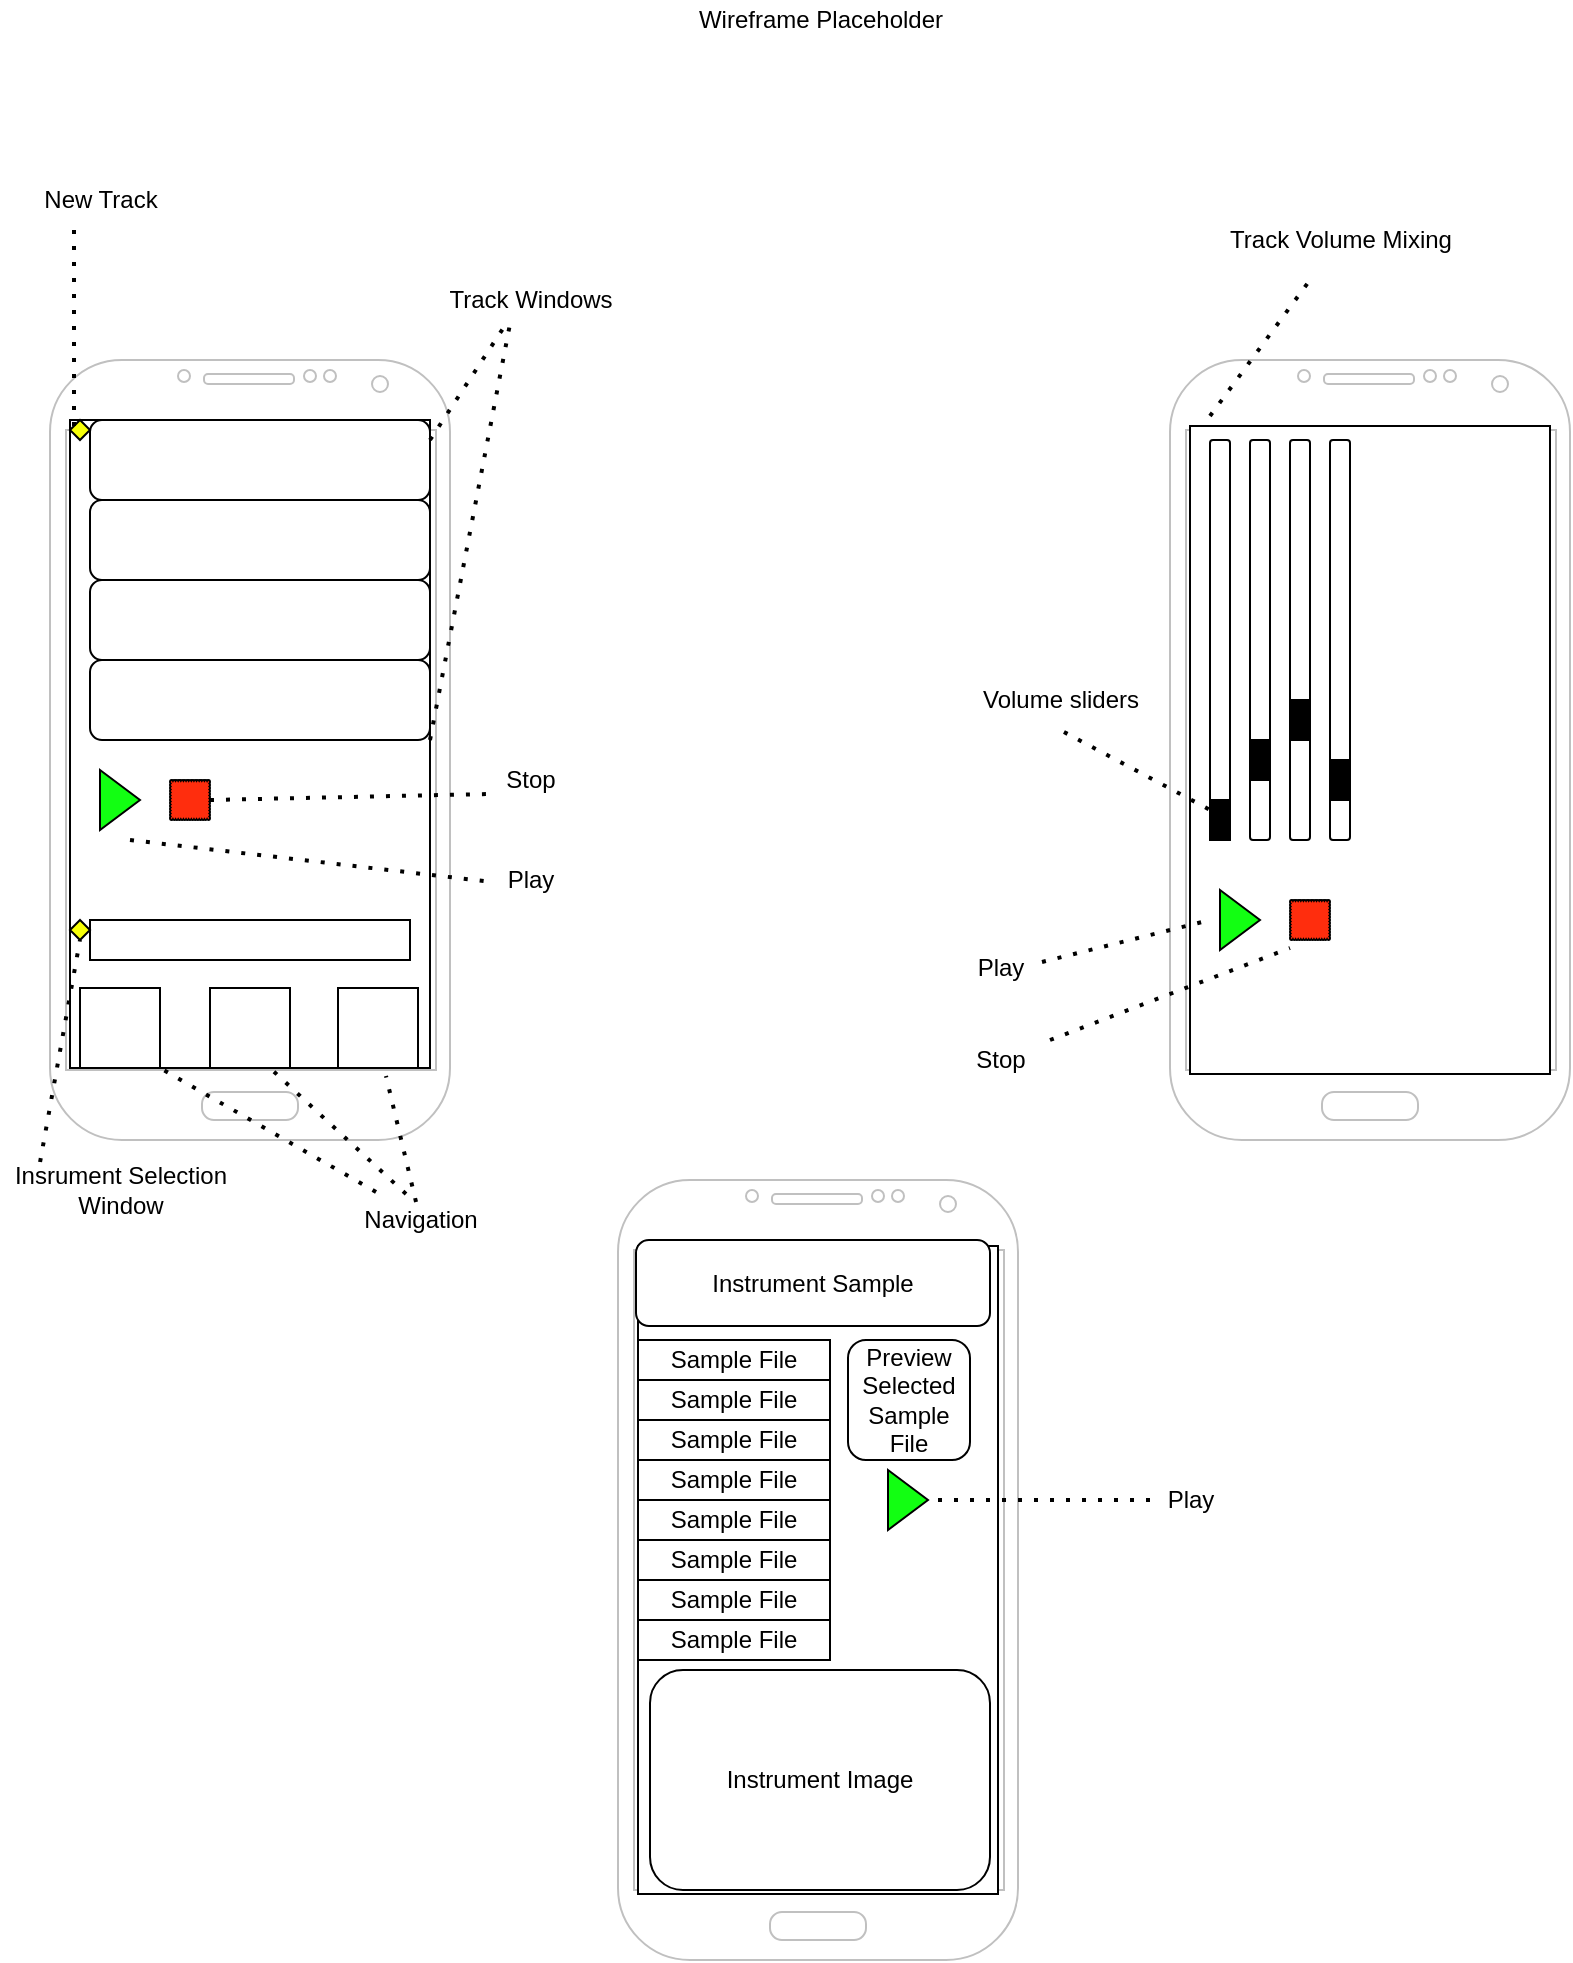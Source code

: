 <mxfile version="14.6.13" type="device"><diagram id="C8vSbQyLDc99OUC3XFQ4" name="Page-1"><mxGraphModel dx="1422" dy="822" grid="1" gridSize="10" guides="1" tooltips="1" connect="1" arrows="1" fold="1" page="1" pageScale="1" pageWidth="850" pageHeight="1100" math="0" shadow="0"><root><mxCell id="0"/><mxCell id="1" parent="0"/><mxCell id="L9yZU96O3wjmn-QstS43-1" value="" style="verticalLabelPosition=bottom;verticalAlign=top;html=1;shadow=0;dashed=0;strokeWidth=1;shape=mxgraph.android.phone2;strokeColor=#c0c0c0;" parent="1" vertex="1"><mxGeometry x="40" y="200" width="200" height="390" as="geometry"/></mxCell><mxCell id="L9yZU96O3wjmn-QstS43-2" value="Wireframe Placeholder" style="text;html=1;align=center;verticalAlign=middle;resizable=0;points=[];autosize=1;strokeColor=none;" parent="1" vertex="1"><mxGeometry x="355" y="20" width="140" height="20" as="geometry"/></mxCell><mxCell id="I8NM1TDS_JIvRzGUafpa-2" value="" style="verticalLabelPosition=bottom;verticalAlign=top;html=1;shadow=0;dashed=0;strokeWidth=1;shape=mxgraph.android.phone2;strokeColor=#c0c0c0;" vertex="1" parent="1"><mxGeometry x="600" y="200" width="200" height="390" as="geometry"/></mxCell><mxCell id="I8NM1TDS_JIvRzGUafpa-3" value="" style="rounded=0;whiteSpace=wrap;html=1;" vertex="1" parent="1"><mxGeometry x="50" y="230" width="180" height="324" as="geometry"/></mxCell><mxCell id="I8NM1TDS_JIvRzGUafpa-5" value="" style="rounded=0;whiteSpace=wrap;html=1;" vertex="1" parent="1"><mxGeometry x="610" y="233" width="180" height="324" as="geometry"/></mxCell><mxCell id="I8NM1TDS_JIvRzGUafpa-6" value="" style="rounded=1;whiteSpace=wrap;html=1;" vertex="1" parent="1"><mxGeometry x="60" y="230" width="170" height="40" as="geometry"/></mxCell><mxCell id="I8NM1TDS_JIvRzGUafpa-8" value="" style="rounded=1;whiteSpace=wrap;html=1;" vertex="1" parent="1"><mxGeometry x="60" y="270" width="170" height="40" as="geometry"/></mxCell><mxCell id="I8NM1TDS_JIvRzGUafpa-9" value="" style="rounded=1;whiteSpace=wrap;html=1;" vertex="1" parent="1"><mxGeometry x="60" y="310" width="170" height="40" as="geometry"/></mxCell><mxCell id="I8NM1TDS_JIvRzGUafpa-10" value="" style="rounded=1;whiteSpace=wrap;html=1;" vertex="1" parent="1"><mxGeometry x="60" y="350" width="170" height="40" as="geometry"/></mxCell><mxCell id="I8NM1TDS_JIvRzGUafpa-12" value="" style="rhombus;whiteSpace=wrap;html=1;fillColor=#F7FF08;" vertex="1" parent="1"><mxGeometry x="50" y="230" width="10" height="10" as="geometry"/></mxCell><mxCell id="I8NM1TDS_JIvRzGUafpa-14" value="" style="verticalLabelPosition=bottom;verticalAlign=top;html=1;shape=mxgraph.basic.acute_triangle;dx=0.5;fillColor=#12FF12;rotation=90;" vertex="1" parent="1"><mxGeometry x="60" y="410" width="30" height="20" as="geometry"/></mxCell><mxCell id="I8NM1TDS_JIvRzGUafpa-15" value="" style="whiteSpace=wrap;html=1;shape=mxgraph.basic.cloud_rect;fillColor=#FF2D0D;" vertex="1" parent="1"><mxGeometry x="100" y="410" width="20" height="20" as="geometry"/></mxCell><mxCell id="I8NM1TDS_JIvRzGUafpa-16" value="" style="rounded=0;whiteSpace=wrap;html=1;fillColor=#FFFFFF;" vertex="1" parent="1"><mxGeometry x="60" y="480" width="160" height="20" as="geometry"/></mxCell><mxCell id="I8NM1TDS_JIvRzGUafpa-17" value="" style="whiteSpace=wrap;html=1;aspect=fixed;fillColor=#FFFFFF;" vertex="1" parent="1"><mxGeometry x="55" y="514" width="40" height="40" as="geometry"/></mxCell><mxCell id="I8NM1TDS_JIvRzGUafpa-18" value="" style="whiteSpace=wrap;html=1;aspect=fixed;fillColor=#FFFFFF;" vertex="1" parent="1"><mxGeometry x="184" y="514" width="40" height="40" as="geometry"/></mxCell><mxCell id="I8NM1TDS_JIvRzGUafpa-19" value="" style="whiteSpace=wrap;html=1;aspect=fixed;fillColor=#FFFFFF;" vertex="1" parent="1"><mxGeometry x="120" y="514" width="40" height="40" as="geometry"/></mxCell><mxCell id="I8NM1TDS_JIvRzGUafpa-21" value="New Track" style="text;html=1;align=center;verticalAlign=middle;resizable=0;points=[];autosize=1;strokeColor=none;" vertex="1" parent="1"><mxGeometry x="30" y="110" width="70" height="20" as="geometry"/></mxCell><mxCell id="I8NM1TDS_JIvRzGUafpa-24" value="Track Windows" style="text;html=1;align=center;verticalAlign=middle;resizable=0;points=[];autosize=1;strokeColor=none;" vertex="1" parent="1"><mxGeometry x="230" y="160" width="100" height="20" as="geometry"/></mxCell><mxCell id="I8NM1TDS_JIvRzGUafpa-25" value="Play" style="text;html=1;align=center;verticalAlign=middle;resizable=0;points=[];autosize=1;strokeColor=none;" vertex="1" parent="1"><mxGeometry x="260" y="450" width="40" height="20" as="geometry"/></mxCell><mxCell id="I8NM1TDS_JIvRzGUafpa-26" value="Stop" style="text;html=1;align=center;verticalAlign=middle;resizable=0;points=[];autosize=1;strokeColor=none;" vertex="1" parent="1"><mxGeometry x="260" y="400" width="40" height="20" as="geometry"/></mxCell><mxCell id="I8NM1TDS_JIvRzGUafpa-28" value="" style="endArrow=none;dashed=1;html=1;dashPattern=1 3;strokeWidth=2;entryX=-0.025;entryY=0.85;entryDx=0;entryDy=0;entryPerimeter=0;" edge="1" parent="1" target="I8NM1TDS_JIvRzGUafpa-26"><mxGeometry width="50" height="50" relative="1" as="geometry"><mxPoint x="120" y="420" as="sourcePoint"/><mxPoint x="170" y="370" as="targetPoint"/></mxGeometry></mxCell><mxCell id="I8NM1TDS_JIvRzGUafpa-29" value="" style="endArrow=none;dashed=1;html=1;dashPattern=1 3;strokeWidth=2;entryX=0.025;entryY=0.55;entryDx=0;entryDy=0;entryPerimeter=0;" edge="1" parent="1" target="I8NM1TDS_JIvRzGUafpa-25"><mxGeometry width="50" height="50" relative="1" as="geometry"><mxPoint x="80" y="440" as="sourcePoint"/><mxPoint x="130" y="400" as="targetPoint"/></mxGeometry></mxCell><mxCell id="I8NM1TDS_JIvRzGUafpa-30" value="" style="rhombus;whiteSpace=wrap;html=1;fillColor=#F7FF08;" vertex="1" parent="1"><mxGeometry x="50" y="480" width="10" height="10" as="geometry"/></mxCell><mxCell id="I8NM1TDS_JIvRzGUafpa-31" value="Insrument Selection&lt;br&gt;Window" style="text;html=1;align=center;verticalAlign=middle;resizable=0;points=[];autosize=1;strokeColor=none;" vertex="1" parent="1"><mxGeometry x="15" y="600" width="120" height="30" as="geometry"/></mxCell><mxCell id="I8NM1TDS_JIvRzGUafpa-32" value="" style="endArrow=none;dashed=1;html=1;dashPattern=1 3;strokeWidth=2;exitX=0.167;exitY=0.033;exitDx=0;exitDy=0;exitPerimeter=0;" edge="1" parent="1" source="I8NM1TDS_JIvRzGUafpa-31"><mxGeometry width="50" height="50" relative="1" as="geometry"><mxPoint x="5" y="540" as="sourcePoint"/><mxPoint x="55" y="490" as="targetPoint"/></mxGeometry></mxCell><mxCell id="I8NM1TDS_JIvRzGUafpa-33" value="Navigation" style="text;html=1;align=center;verticalAlign=middle;resizable=0;points=[];autosize=1;strokeColor=none;" vertex="1" parent="1"><mxGeometry x="190" y="620" width="70" height="20" as="geometry"/></mxCell><mxCell id="I8NM1TDS_JIvRzGUafpa-34" value="" style="endArrow=none;dashed=1;html=1;dashPattern=1 3;strokeWidth=2;entryX=0.25;entryY=1;entryDx=0;entryDy=0;exitX=0.186;exitY=-0.2;exitDx=0;exitDy=0;exitPerimeter=0;" edge="1" parent="1" source="I8NM1TDS_JIvRzGUafpa-33" target="I8NM1TDS_JIvRzGUafpa-3"><mxGeometry width="50" height="50" relative="1" as="geometry"><mxPoint x="255" y="655" as="sourcePoint"/><mxPoint x="305" y="605" as="targetPoint"/></mxGeometry></mxCell><mxCell id="I8NM1TDS_JIvRzGUafpa-35" value="" style="endArrow=none;dashed=1;html=1;dashPattern=1 3;strokeWidth=2;entryX=0.75;entryY=1;entryDx=0;entryDy=0;exitX=0.4;exitY=-0.15;exitDx=0;exitDy=0;exitPerimeter=0;" edge="1" parent="1" source="I8NM1TDS_JIvRzGUafpa-33" target="I8NM1TDS_JIvRzGUafpa-19"><mxGeometry width="50" height="50" relative="1" as="geometry"><mxPoint x="213.02" y="611" as="sourcePoint"/><mxPoint x="105" y="564" as="targetPoint"/></mxGeometry></mxCell><mxCell id="I8NM1TDS_JIvRzGUafpa-36" value="" style="endArrow=none;dashed=1;html=1;dashPattern=1 3;strokeWidth=2;entryX=0.84;entryY=0.918;entryDx=0;entryDy=0;exitX=0.186;exitY=-0.2;exitDx=0;exitDy=0;exitPerimeter=0;entryPerimeter=0;" edge="1" parent="1" target="L9yZU96O3wjmn-QstS43-1"><mxGeometry width="50" height="50" relative="1" as="geometry"><mxPoint x="223.02" y="621" as="sourcePoint"/><mxPoint x="160" y="564" as="targetPoint"/></mxGeometry></mxCell><mxCell id="I8NM1TDS_JIvRzGUafpa-39" value="" style="endArrow=none;dashed=1;html=1;dashPattern=1 3;strokeWidth=2;exitX=0.167;exitY=0.033;exitDx=0;exitDy=0;exitPerimeter=0;" edge="1" parent="1"><mxGeometry width="50" height="50" relative="1" as="geometry"><mxPoint x="230.0" y="390" as="sourcePoint"/><mxPoint x="270" y="182" as="targetPoint"/></mxGeometry></mxCell><mxCell id="I8NM1TDS_JIvRzGUafpa-40" value="" style="endArrow=none;dashed=1;html=1;dashPattern=1 3;strokeWidth=2;exitX=1;exitY=0.25;exitDx=0;exitDy=0;entryX=0.38;entryY=1.1;entryDx=0;entryDy=0;entryPerimeter=0;" edge="1" parent="1" source="I8NM1TDS_JIvRzGUafpa-6" target="I8NM1TDS_JIvRzGUafpa-24"><mxGeometry width="50" height="50" relative="1" as="geometry"><mxPoint x="233.02" y="631" as="sourcePoint"/><mxPoint x="410" y="470" as="targetPoint"/></mxGeometry></mxCell><mxCell id="I8NM1TDS_JIvRzGUafpa-41" value="" style="endArrow=none;dashed=1;html=1;dashPattern=1 3;strokeWidth=2;exitX=1;exitY=0.25;exitDx=0;exitDy=0;" edge="1" parent="1"><mxGeometry width="50" height="50" relative="1" as="geometry"><mxPoint x="52" y="233" as="sourcePoint"/><mxPoint x="52" y="135" as="targetPoint"/></mxGeometry></mxCell><mxCell id="I8NM1TDS_JIvRzGUafpa-43" value="" style="rounded=1;whiteSpace=wrap;html=1;fillColor=#FFFFFF;" vertex="1" parent="1"><mxGeometry x="620" y="240" width="10" height="200" as="geometry"/></mxCell><mxCell id="I8NM1TDS_JIvRzGUafpa-44" value="" style="rounded=1;whiteSpace=wrap;html=1;fillColor=#FFFFFF;" vertex="1" parent="1"><mxGeometry x="640" y="240" width="10" height="200" as="geometry"/></mxCell><mxCell id="I8NM1TDS_JIvRzGUafpa-45" value="" style="rounded=1;whiteSpace=wrap;html=1;fillColor=#FFFFFF;" vertex="1" parent="1"><mxGeometry x="660" y="240" width="10" height="200" as="geometry"/></mxCell><mxCell id="I8NM1TDS_JIvRzGUafpa-46" value="" style="rounded=1;whiteSpace=wrap;html=1;fillColor=#FFFFFF;" vertex="1" parent="1"><mxGeometry x="680" y="240" width="10" height="200" as="geometry"/></mxCell><mxCell id="I8NM1TDS_JIvRzGUafpa-47" value="Track Volume Mixing" style="text;html=1;align=center;verticalAlign=middle;resizable=0;points=[];autosize=1;strokeColor=none;" vertex="1" parent="1"><mxGeometry x="620" y="130" width="130" height="20" as="geometry"/></mxCell><mxCell id="I8NM1TDS_JIvRzGUafpa-48" value="" style="endArrow=none;dashed=1;html=1;dashPattern=1 3;strokeWidth=2;exitX=1;exitY=0.25;exitDx=0;exitDy=0;" edge="1" parent="1"><mxGeometry width="50" height="50" relative="1" as="geometry"><mxPoint x="620" y="228" as="sourcePoint"/><mxPoint x="670" y="160" as="targetPoint"/></mxGeometry></mxCell><mxCell id="I8NM1TDS_JIvRzGUafpa-49" value="" style="shape=process;whiteSpace=wrap;html=1;backgroundOutline=1;fillColor=#000000;" vertex="1" parent="1"><mxGeometry x="620" y="420" width="10" height="20" as="geometry"/></mxCell><mxCell id="I8NM1TDS_JIvRzGUafpa-50" value="" style="shape=process;whiteSpace=wrap;html=1;backgroundOutline=1;fillColor=#000000;" vertex="1" parent="1"><mxGeometry x="640" y="390" width="10" height="20" as="geometry"/></mxCell><mxCell id="I8NM1TDS_JIvRzGUafpa-52" value="" style="shape=process;whiteSpace=wrap;html=1;backgroundOutline=1;fillColor=#000000;" vertex="1" parent="1"><mxGeometry x="680" y="400" width="10" height="20" as="geometry"/></mxCell><mxCell id="I8NM1TDS_JIvRzGUafpa-54" value="" style="shape=process;whiteSpace=wrap;html=1;backgroundOutline=1;fillColor=#000000;" vertex="1" parent="1"><mxGeometry x="660" y="370" width="10" height="20" as="geometry"/></mxCell><mxCell id="I8NM1TDS_JIvRzGUafpa-55" value="Volume sliders" style="text;html=1;align=center;verticalAlign=middle;resizable=0;points=[];autosize=1;strokeColor=none;" vertex="1" parent="1"><mxGeometry x="500" y="360" width="90" height="20" as="geometry"/></mxCell><mxCell id="I8NM1TDS_JIvRzGUafpa-56" value="" style="endArrow=none;dashed=1;html=1;dashPattern=1 3;strokeWidth=2;exitX=0.522;exitY=1.3;exitDx=0;exitDy=0;exitPerimeter=0;entryX=0.2;entryY=0.93;entryDx=0;entryDy=0;entryPerimeter=0;" edge="1" parent="1" source="I8NM1TDS_JIvRzGUafpa-55" target="I8NM1TDS_JIvRzGUafpa-43"><mxGeometry width="50" height="50" relative="1" as="geometry"><mxPoint x="570" y="440" as="sourcePoint"/><mxPoint x="620" y="390" as="targetPoint"/></mxGeometry></mxCell><mxCell id="I8NM1TDS_JIvRzGUafpa-57" value="" style="verticalLabelPosition=bottom;verticalAlign=top;html=1;shadow=0;dashed=0;strokeWidth=1;shape=mxgraph.android.phone2;strokeColor=#c0c0c0;" vertex="1" parent="1"><mxGeometry x="324" y="610" width="200" height="390" as="geometry"/></mxCell><mxCell id="I8NM1TDS_JIvRzGUafpa-58" value="" style="rounded=0;whiteSpace=wrap;html=1;" vertex="1" parent="1"><mxGeometry x="334" y="643" width="180" height="324" as="geometry"/></mxCell><mxCell id="I8NM1TDS_JIvRzGUafpa-69" value="Sample File" style="rounded=0;whiteSpace=wrap;html=1;fillColor=#FFFFFF;" vertex="1" parent="1"><mxGeometry x="334" y="830" width="96" height="20" as="geometry"/></mxCell><mxCell id="I8NM1TDS_JIvRzGUafpa-70" value="Sample File" style="rounded=0;whiteSpace=wrap;html=1;fillColor=#FFFFFF;" vertex="1" parent="1"><mxGeometry x="334" y="690" width="96" height="20" as="geometry"/></mxCell><mxCell id="I8NM1TDS_JIvRzGUafpa-71" value="Sample File" style="rounded=0;whiteSpace=wrap;html=1;fillColor=#FFFFFF;" vertex="1" parent="1"><mxGeometry x="334" y="710" width="96" height="20" as="geometry"/></mxCell><mxCell id="I8NM1TDS_JIvRzGUafpa-72" value="Sample File" style="rounded=0;whiteSpace=wrap;html=1;fillColor=#FFFFFF;" vertex="1" parent="1"><mxGeometry x="334" y="730" width="96" height="20" as="geometry"/></mxCell><mxCell id="I8NM1TDS_JIvRzGUafpa-73" value="Sample File" style="rounded=0;whiteSpace=wrap;html=1;fillColor=#FFFFFF;" vertex="1" parent="1"><mxGeometry x="334" y="750" width="96" height="20" as="geometry"/></mxCell><mxCell id="I8NM1TDS_JIvRzGUafpa-74" value="Sample File" style="rounded=0;whiteSpace=wrap;html=1;fillColor=#FFFFFF;" vertex="1" parent="1"><mxGeometry x="334" y="770" width="96" height="20" as="geometry"/></mxCell><mxCell id="I8NM1TDS_JIvRzGUafpa-75" value="Sample File" style="rounded=0;whiteSpace=wrap;html=1;fillColor=#FFFFFF;" vertex="1" parent="1"><mxGeometry x="334" y="790" width="96" height="20" as="geometry"/></mxCell><mxCell id="I8NM1TDS_JIvRzGUafpa-76" value="Sample File" style="rounded=0;whiteSpace=wrap;html=1;fillColor=#FFFFFF;" vertex="1" parent="1"><mxGeometry x="334" y="810" width="96" height="20" as="geometry"/></mxCell><mxCell id="I8NM1TDS_JIvRzGUafpa-77" value="Instrument Sample" style="rounded=1;whiteSpace=wrap;html=1;fillColor=#FFFFFF;" vertex="1" parent="1"><mxGeometry x="333" y="640" width="177" height="43" as="geometry"/></mxCell><mxCell id="I8NM1TDS_JIvRzGUafpa-79" value="Instrument Image" style="rounded=1;whiteSpace=wrap;html=1;fillColor=#FFFFFF;" vertex="1" parent="1"><mxGeometry x="340" y="855" width="170" height="110" as="geometry"/></mxCell><mxCell id="I8NM1TDS_JIvRzGUafpa-80" value="Preview&lt;br&gt;Selected&lt;br&gt;Sample&lt;br&gt;File" style="rounded=1;whiteSpace=wrap;html=1;fillColor=#FFFFFF;" vertex="1" parent="1"><mxGeometry x="439" y="690" width="61" height="60" as="geometry"/></mxCell><mxCell id="I8NM1TDS_JIvRzGUafpa-81" value="" style="verticalLabelPosition=bottom;verticalAlign=top;html=1;shape=mxgraph.basic.acute_triangle;dx=0.5;fillColor=#12FF12;rotation=90;" vertex="1" parent="1"><mxGeometry x="454" y="760" width="30" height="20" as="geometry"/></mxCell><mxCell id="I8NM1TDS_JIvRzGUafpa-84" value="" style="verticalLabelPosition=bottom;verticalAlign=top;html=1;shape=mxgraph.basic.acute_triangle;dx=0.5;fillColor=#12FF12;rotation=90;" vertex="1" parent="1"><mxGeometry x="620" y="470" width="30" height="20" as="geometry"/></mxCell><mxCell id="I8NM1TDS_JIvRzGUafpa-85" value="" style="whiteSpace=wrap;html=1;shape=mxgraph.basic.cloud_rect;fillColor=#FF2D0D;" vertex="1" parent="1"><mxGeometry x="660" y="470" width="20" height="20" as="geometry"/></mxCell><mxCell id="I8NM1TDS_JIvRzGUafpa-86" value="Play" style="text;html=1;align=center;verticalAlign=middle;resizable=0;points=[];autosize=1;strokeColor=none;" vertex="1" parent="1"><mxGeometry x="590" y="760" width="40" height="20" as="geometry"/></mxCell><mxCell id="I8NM1TDS_JIvRzGUafpa-87" value="" style="endArrow=none;dashed=1;html=1;dashPattern=1 3;strokeWidth=2;" edge="1" parent="1" target="I8NM1TDS_JIvRzGUafpa-86"><mxGeometry width="50" height="50" relative="1" as="geometry"><mxPoint x="484" y="770" as="sourcePoint"/><mxPoint x="665" y="791" as="targetPoint"/></mxGeometry></mxCell><mxCell id="I8NM1TDS_JIvRzGUafpa-88" value="Play" style="text;html=1;align=center;verticalAlign=middle;resizable=0;points=[];autosize=1;strokeColor=none;" vertex="1" parent="1"><mxGeometry x="495" y="494" width="40" height="20" as="geometry"/></mxCell><mxCell id="I8NM1TDS_JIvRzGUafpa-89" value="Stop" style="text;html=1;align=center;verticalAlign=middle;resizable=0;points=[];autosize=1;strokeColor=none;" vertex="1" parent="1"><mxGeometry x="495" y="540" width="40" height="20" as="geometry"/></mxCell><mxCell id="I8NM1TDS_JIvRzGUafpa-93" value="" style="endArrow=none;dashed=1;html=1;dashPattern=1 3;strokeWidth=2;exitX=1.025;exitY=0.35;exitDx=0;exitDy=0;exitPerimeter=0;" edge="1" parent="1" source="I8NM1TDS_JIvRzGUafpa-88"><mxGeometry width="50" height="50" relative="1" as="geometry"><mxPoint x="570" y="520" as="sourcePoint"/><mxPoint x="620" y="480" as="targetPoint"/></mxGeometry></mxCell><mxCell id="I8NM1TDS_JIvRzGUafpa-94" value="" style="endArrow=none;dashed=1;html=1;dashPattern=1 3;strokeWidth=2;exitX=1.125;exitY=0;exitDx=0;exitDy=0;exitPerimeter=0;" edge="1" parent="1" source="I8NM1TDS_JIvRzGUafpa-89"><mxGeometry width="50" height="50" relative="1" as="geometry"><mxPoint x="610" y="544" as="sourcePoint"/><mxPoint x="660" y="494" as="targetPoint"/></mxGeometry></mxCell></root></mxGraphModel></diagram></mxfile>
